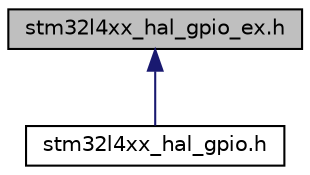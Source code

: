 digraph "stm32l4xx_hal_gpio_ex.h"
{
 // LATEX_PDF_SIZE
  edge [fontname="Helvetica",fontsize="10",labelfontname="Helvetica",labelfontsize="10"];
  node [fontname="Helvetica",fontsize="10",shape=record];
  Node1 [label="stm32l4xx_hal_gpio_ex.h",height=0.2,width=0.4,color="black", fillcolor="grey75", style="filled", fontcolor="black",tooltip="Header file of GPIO HAL Extended module."];
  Node1 -> Node2 [dir="back",color="midnightblue",fontsize="10",style="solid",fontname="Helvetica"];
  Node2 [label="stm32l4xx_hal_gpio.h",height=0.2,width=0.4,color="black", fillcolor="white", style="filled",URL="$stm32l4xx__hal__gpio_8h.html",tooltip="Header file of GPIO HAL module."];
}
